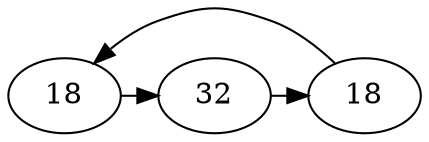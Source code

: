 // Loop
digraph {
	A [label=18]
	B [label=32]
	C [label=18]
	A -> B [constraint=false]
	B -> C [constraint=false]
	C -> A [constraint=false]
}
